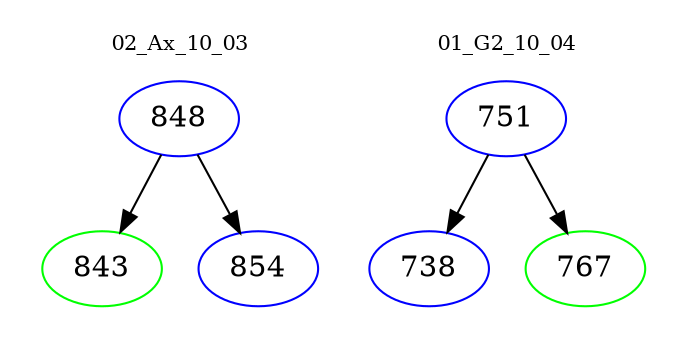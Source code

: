 digraph{
subgraph cluster_0 {
color = white
label = "02_Ax_10_03";
fontsize=10;
T0_848 [label="848", color="blue"]
T0_848 -> T0_843 [color="black"]
T0_843 [label="843", color="green"]
T0_848 -> T0_854 [color="black"]
T0_854 [label="854", color="blue"]
}
subgraph cluster_1 {
color = white
label = "01_G2_10_04";
fontsize=10;
T1_751 [label="751", color="blue"]
T1_751 -> T1_738 [color="black"]
T1_738 [label="738", color="blue"]
T1_751 -> T1_767 [color="black"]
T1_767 [label="767", color="green"]
}
}
